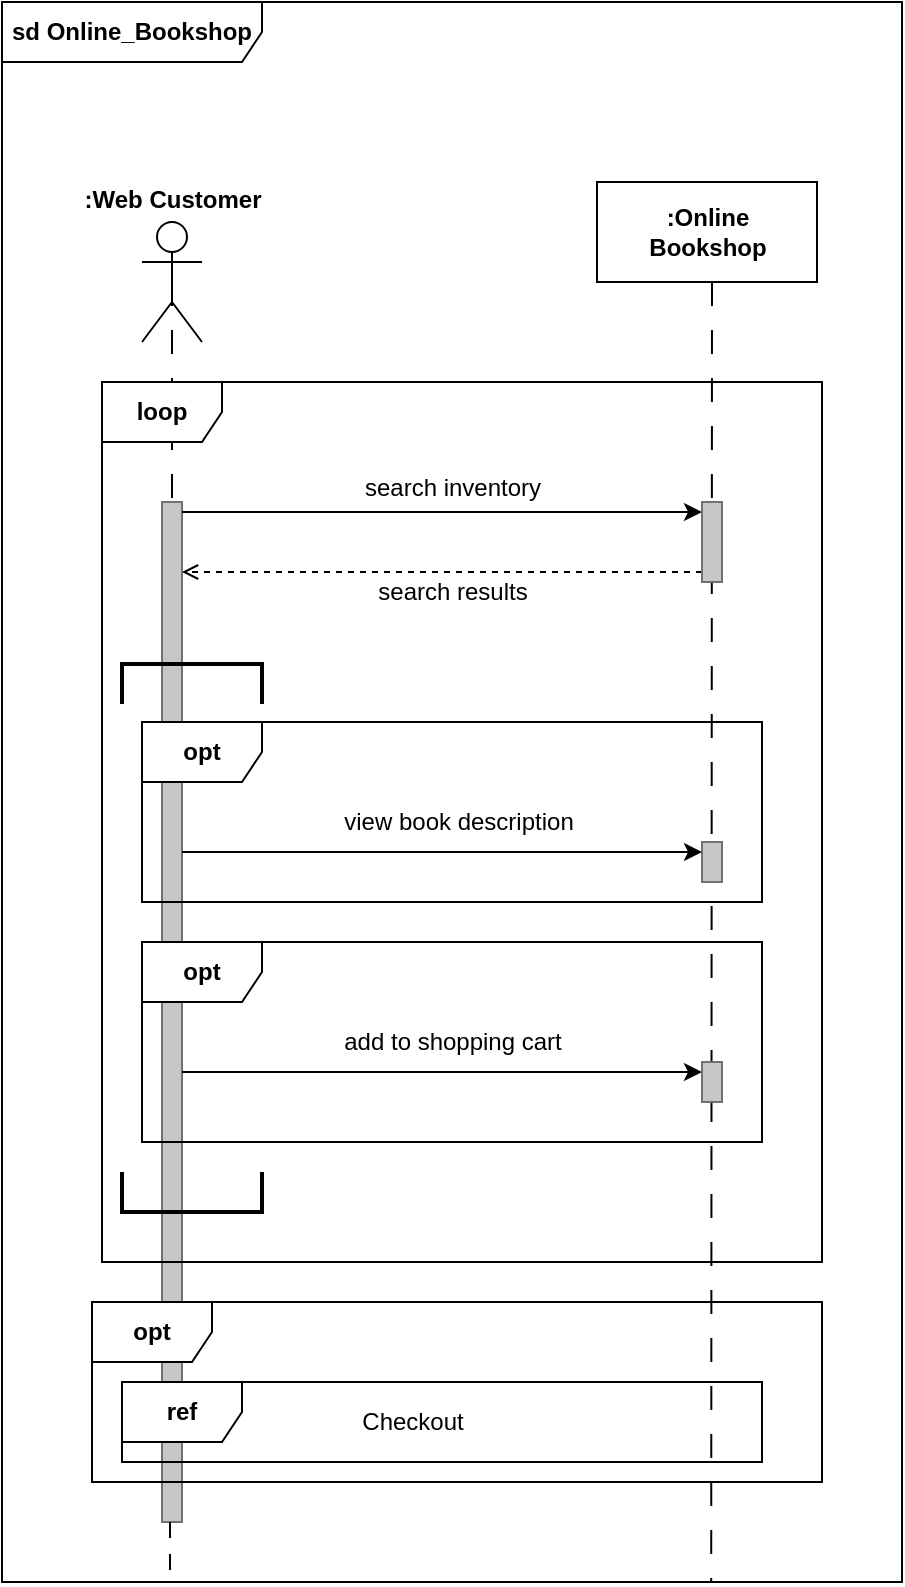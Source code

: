 <mxfile version="26.0.13">
  <diagram name="Page-1" id="NfI1CKnxWMlgXBg-68xp">
    <mxGraphModel dx="1756" dy="1037" grid="1" gridSize="10" guides="1" tooltips="1" connect="1" arrows="1" fold="1" page="1" pageScale="1" pageWidth="850" pageHeight="1100" math="0" shadow="0">
      <root>
        <mxCell id="0" />
        <mxCell id="1" parent="0" />
        <mxCell id="sdSofUXy9UBTVP-mabmU-1" style="edgeStyle=orthogonalEdgeStyle;rounded=0;orthogonalLoop=1;jettySize=auto;html=1;entryX=0.788;entryY=1.008;entryDx=0;entryDy=0;entryPerimeter=0;dashed=1;dashPattern=12 12;endArrow=none;startFill=0;" edge="1" parent="1">
          <mxGeometry relative="1" as="geometry">
            <mxPoint x="485" y="790" as="sourcePoint" />
            <Array as="points">
              <mxPoint x="485" y="790" />
            </Array>
            <mxPoint x="484.6" y="1440.0" as="targetPoint" />
          </mxGeometry>
        </mxCell>
        <mxCell id="sdSofUXy9UBTVP-mabmU-2" value="sd Online_Bookshop" style="shape=umlFrame;whiteSpace=wrap;html=1;pointerEvents=0;width=130;height=30;fontStyle=1" vertex="1" parent="1">
          <mxGeometry x="130" y="650" width="450" height="790" as="geometry" />
        </mxCell>
        <mxCell id="sdSofUXy9UBTVP-mabmU-3" style="edgeStyle=orthogonalEdgeStyle;rounded=0;orthogonalLoop=1;jettySize=auto;html=1;exitX=0.5;exitY=0.5;exitDx=0;exitDy=0;exitPerimeter=0;endArrow=none;startFill=0;dashed=1;dashPattern=12 12;fontStyle=1" edge="1" parent="1" source="sdSofUXy9UBTVP-mabmU-4" target="sdSofUXy9UBTVP-mabmU-5">
          <mxGeometry relative="1" as="geometry">
            <Array as="points">
              <mxPoint x="215" y="940" />
              <mxPoint x="215" y="940" />
            </Array>
          </mxGeometry>
        </mxCell>
        <mxCell id="sdSofUXy9UBTVP-mabmU-4" value=":Web Customer" style="shape=umlActor;verticalLabelPosition=bottom;verticalAlign=top;html=1;spacingTop=-85;fontStyle=1" vertex="1" parent="1">
          <mxGeometry x="200" y="760" width="30" height="60" as="geometry" />
        </mxCell>
        <mxCell id="sdSofUXy9UBTVP-mabmU-5" value="" style="html=1;points=[[0,0,0,0,5],[0,1,0,0,-5],[1,0,0,0,5],[1,1,0,0,-5]];perimeter=orthogonalPerimeter;outlineConnect=0;targetShapes=umlLifeline;portConstraint=eastwest;newEdgeStyle={&quot;curved&quot;:0,&quot;rounded&quot;:0};fillColor=light-dark(#c7c7c7, #ededed);strokeColor=light-dark(#707070, #ededed);fontStyle=1" vertex="1" parent="1">
          <mxGeometry x="210" y="900" width="10" height="510" as="geometry" />
        </mxCell>
        <mxCell id="sdSofUXy9UBTVP-mabmU-6" value="loop" style="shape=umlFrame;whiteSpace=wrap;html=1;pointerEvents=0;fontStyle=1" vertex="1" parent="1">
          <mxGeometry x="180" y="840" width="360" height="440" as="geometry" />
        </mxCell>
        <mxCell id="sdSofUXy9UBTVP-mabmU-7" value="" style="html=1;verticalAlign=bottom;endArrow=none;dashed=1;endSize=8;curved=0;rounded=0;startFill=0;dashPattern=8 8;fontStyle=1" edge="1" parent="1" source="sdSofUXy9UBTVP-mabmU-5">
          <mxGeometry x="-0.276" y="16" relative="1" as="geometry">
            <mxPoint x="220" y="1419.999" as="sourcePoint" />
            <mxPoint x="214" y="1440" as="targetPoint" />
            <mxPoint as="offset" />
          </mxGeometry>
        </mxCell>
        <mxCell id="sdSofUXy9UBTVP-mabmU-8" value="opt" style="shape=umlFrame;whiteSpace=wrap;html=1;pointerEvents=0;fontStyle=1" vertex="1" parent="1">
          <mxGeometry x="200" y="1010" width="310" height="90" as="geometry" />
        </mxCell>
        <mxCell id="sdSofUXy9UBTVP-mabmU-9" value="opt" style="shape=umlFrame;whiteSpace=wrap;html=1;pointerEvents=0;fontStyle=1" vertex="1" parent="1">
          <mxGeometry x="200" y="1120" width="310" height="100" as="geometry" />
        </mxCell>
        <mxCell id="sdSofUXy9UBTVP-mabmU-10" value="opt" style="shape=umlFrame;whiteSpace=wrap;html=1;pointerEvents=0;fontStyle=1" vertex="1" parent="1">
          <mxGeometry x="175" y="1300" width="365" height="90" as="geometry" />
        </mxCell>
        <mxCell id="sdSofUXy9UBTVP-mabmU-11" value="Checkout" style="text;html=1;align=center;verticalAlign=middle;resizable=0;points=[];autosize=1;strokeColor=none;fillColor=none;" vertex="1" parent="1">
          <mxGeometry x="300" y="1345" width="70" height="30" as="geometry" />
        </mxCell>
        <mxCell id="sdSofUXy9UBTVP-mabmU-12" value=":Online&lt;div&gt;Bookshop&lt;/div&gt;" style="html=1;whiteSpace=wrap;fontStyle=1" vertex="1" parent="1">
          <mxGeometry x="427.5" y="740" width="110" height="50" as="geometry" />
        </mxCell>
        <mxCell id="sdSofUXy9UBTVP-mabmU-13" style="edgeStyle=orthogonalEdgeStyle;rounded=0;orthogonalLoop=1;jettySize=auto;html=1;curved=0;exitX=0;exitY=1;exitDx=0;exitDy=-5;exitPerimeter=0;dashed=1;endArrow=open;endFill=0;" edge="1" parent="1" source="sdSofUXy9UBTVP-mabmU-26" target="sdSofUXy9UBTVP-mabmU-5">
          <mxGeometry relative="1" as="geometry">
            <Array as="points">
              <mxPoint x="290" y="935" />
              <mxPoint x="290" y="935" />
            </Array>
            <mxPoint x="480.0" y="935" as="sourcePoint" />
          </mxGeometry>
        </mxCell>
        <mxCell id="sdSofUXy9UBTVP-mabmU-14" style="edgeStyle=orthogonalEdgeStyle;rounded=0;orthogonalLoop=1;jettySize=auto;html=1;curved=0;exitX=1;exitY=0;exitDx=0;exitDy=5;exitPerimeter=0;entryX=0;entryY=0;entryDx=0;entryDy=5;entryPerimeter=0;" edge="1" parent="1" source="sdSofUXy9UBTVP-mabmU-5">
          <mxGeometry relative="1" as="geometry">
            <mxPoint x="480.0" y="905" as="targetPoint" />
          </mxGeometry>
        </mxCell>
        <mxCell id="sdSofUXy9UBTVP-mabmU-15" value="search inventory" style="text;html=1;align=center;verticalAlign=middle;resizable=0;points=[];autosize=1;strokeColor=none;fillColor=none;" vertex="1" parent="1">
          <mxGeometry x="300" y="878" width="110" height="30" as="geometry" />
        </mxCell>
        <mxCell id="sdSofUXy9UBTVP-mabmU-16" value="search results" style="text;html=1;align=center;verticalAlign=middle;resizable=0;points=[];autosize=1;strokeColor=none;fillColor=none;" vertex="1" parent="1">
          <mxGeometry x="305" y="930" width="100" height="30" as="geometry" />
        </mxCell>
        <mxCell id="sdSofUXy9UBTVP-mabmU-17" value="" style="strokeWidth=2;html=1;shape=mxgraph.flowchart.annotation_1;align=left;pointerEvents=1;rotation=90;" vertex="1" parent="1">
          <mxGeometry x="215" y="956" width="20" height="70" as="geometry" />
        </mxCell>
        <mxCell id="sdSofUXy9UBTVP-mabmU-18" value="" style="strokeWidth=2;html=1;shape=mxgraph.flowchart.annotation_1;align=left;pointerEvents=1;rotation=-90;" vertex="1" parent="1">
          <mxGeometry x="215" y="1210" width="20" height="70" as="geometry" />
        </mxCell>
        <mxCell id="sdSofUXy9UBTVP-mabmU-19" value="" style="html=1;points=[[0,0,0,0,5],[0,1,0,0,-5],[1,0,0,0,5],[1,1,0,0,-5]];perimeter=orthogonalPerimeter;outlineConnect=0;targetShapes=umlLifeline;portConstraint=eastwest;newEdgeStyle={&quot;curved&quot;:0,&quot;rounded&quot;:0};fillColor=light-dark(#c7c7c7, #ededed);strokeColor=light-dark(#707070, #ededed);" vertex="1" parent="1">
          <mxGeometry x="480" y="1070" width="10" height="20" as="geometry" />
        </mxCell>
        <mxCell id="sdSofUXy9UBTVP-mabmU-20" style="edgeStyle=orthogonalEdgeStyle;rounded=0;orthogonalLoop=1;jettySize=auto;html=1;curved=0;exitX=0;exitY=0;exitDx=0;exitDy=5;exitPerimeter=0;endArrow=none;startFill=1;startArrow=classic;" edge="1" parent="1" source="sdSofUXy9UBTVP-mabmU-19" target="sdSofUXy9UBTVP-mabmU-5">
          <mxGeometry relative="1" as="geometry">
            <Array as="points">
              <mxPoint x="290" y="1075" />
              <mxPoint x="290" y="1075" />
            </Array>
          </mxGeometry>
        </mxCell>
        <mxCell id="sdSofUXy9UBTVP-mabmU-21" value="view book description" style="text;html=1;align=center;verticalAlign=middle;resizable=0;points=[];autosize=1;strokeColor=none;fillColor=none;" vertex="1" parent="1">
          <mxGeometry x="287.5" y="1045" width="140" height="30" as="geometry" />
        </mxCell>
        <mxCell id="sdSofUXy9UBTVP-mabmU-22" style="edgeStyle=orthogonalEdgeStyle;rounded=0;orthogonalLoop=1;jettySize=auto;html=1;curved=0;exitX=0;exitY=0;exitDx=0;exitDy=5;exitPerimeter=0;startArrow=classic;startFill=1;endArrow=none;" edge="1" parent="1" source="sdSofUXy9UBTVP-mabmU-23" target="sdSofUXy9UBTVP-mabmU-5">
          <mxGeometry relative="1" as="geometry">
            <Array as="points">
              <mxPoint x="290" y="1185" />
              <mxPoint x="290" y="1185" />
            </Array>
          </mxGeometry>
        </mxCell>
        <mxCell id="sdSofUXy9UBTVP-mabmU-23" value="" style="html=1;points=[[0,0,0,0,5],[0,1,0,0,-5],[1,0,0,0,5],[1,1,0,0,-5]];perimeter=orthogonalPerimeter;outlineConnect=0;targetShapes=umlLifeline;portConstraint=eastwest;newEdgeStyle={&quot;curved&quot;:0,&quot;rounded&quot;:0};fillColor=light-dark(#c7c7c7, #ededed);strokeColor=light-dark(#707070, #ededed);" vertex="1" parent="1">
          <mxGeometry x="480" y="1180" width="10" height="20" as="geometry" />
        </mxCell>
        <mxCell id="sdSofUXy9UBTVP-mabmU-24" value="add to shopping cart" style="text;html=1;align=center;verticalAlign=middle;resizable=0;points=[];autosize=1;strokeColor=none;fillColor=none;" vertex="1" parent="1">
          <mxGeometry x="290" y="1155" width="130" height="30" as="geometry" />
        </mxCell>
        <mxCell id="sdSofUXy9UBTVP-mabmU-25" value="ref" style="shape=umlFrame;whiteSpace=wrap;html=1;pointerEvents=0;fontStyle=1" vertex="1" parent="1">
          <mxGeometry x="190" y="1340" width="320" height="40" as="geometry" />
        </mxCell>
        <mxCell id="sdSofUXy9UBTVP-mabmU-26" value="" style="html=1;points=[[0,0,0,0,5],[0,1,0,0,-5],[1,0,0,0,5],[1,1,0,0,-5]];perimeter=orthogonalPerimeter;outlineConnect=0;targetShapes=umlLifeline;portConstraint=eastwest;newEdgeStyle={&quot;curved&quot;:0,&quot;rounded&quot;:0};fontColor=light-dark(#929090,#EDEDED);labelBackgroundColor=#999999;fillColor=light-dark(#c7c7c7, #EDEDED);strokeColor=light-dark(#707070, #ededed);" vertex="1" parent="1">
          <mxGeometry x="480" y="900" width="10" height="40" as="geometry" />
        </mxCell>
      </root>
    </mxGraphModel>
  </diagram>
</mxfile>

